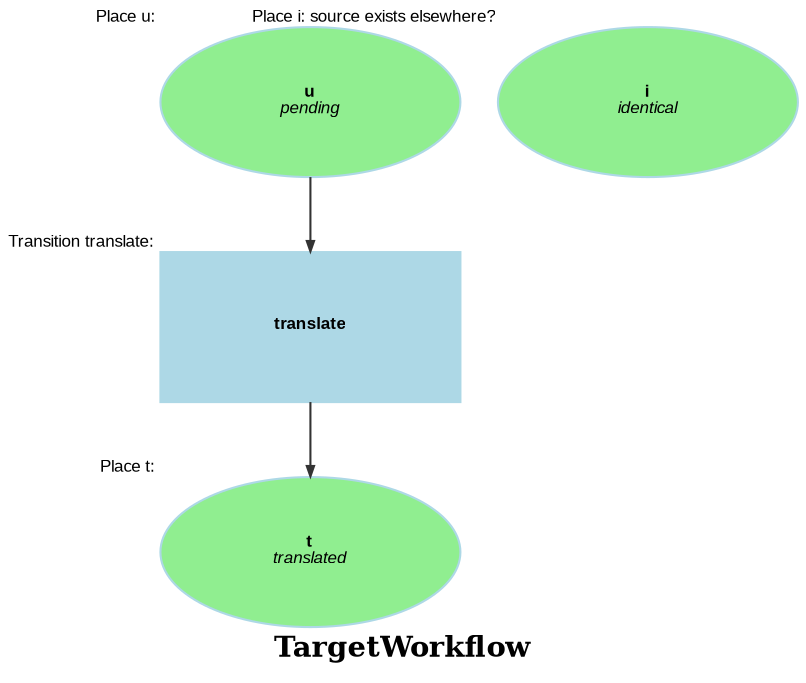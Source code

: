digraph workflow {
  ratio="compress" rankdir="TB" label=<<B>TargetWorkflow</B>>
  node [fontsize="8" fontname="Arial" color="lightBlue" style="filled" fixedsize="false" width="2" height="1"];
  edge [fontsize="7" fontname="Arial" color="#333333" arrowhead="normal" arrowsize="0.5"];

  place_u [label=<<B>u</B><BR/><I>pending</I>>, shape=oval fillcolor="lightgreen" style="filled" xlabel="Place u: "];
  place_t [label=<<B>t</B><BR/><I>translated</I>>, shape=oval fillcolor="lightgreen" style="filled" xlabel="Place t: "];
  place_i [label=<<B>i</B><BR/><I>identical</I>>, shape=oval fillcolor="lightgreen" style="filled" xlabel="Place i: source exists elsewhere?"];
  transition_translate [label=<<B>translate</B>>, shape="box" regular="" xlabel="Transition translate: "];
  place_u -> transition_translate [style="solid", comment="u"];
  transition_translate -> place_t [style="solid"];
}
